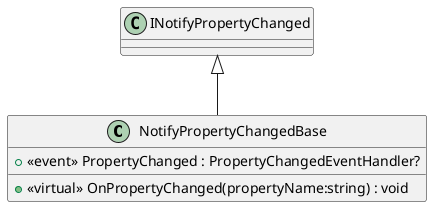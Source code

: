 @startuml
class NotifyPropertyChangedBase {
    +  <<event>> PropertyChanged : PropertyChangedEventHandler? 
    + <<virtual>> OnPropertyChanged(propertyName:string) : void
}
INotifyPropertyChanged <|-- NotifyPropertyChangedBase
@enduml
